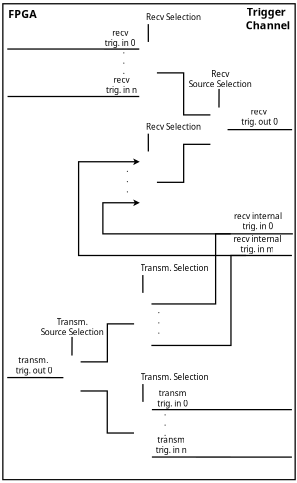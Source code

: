 <?xml version="1.0" encoding="UTF-8"?>
<dia:diagram xmlns:dia="http://www.lysator.liu.se/~alla/dia/">
  <dia:layer name="Background" visible="true" active="true">
    <dia:object type="Standard - Box" version="0" id="O0">
      <dia:attribute name="obj_pos">
        <dia:point val="29.617,-7.482"/>
      </dia:attribute>
      <dia:attribute name="obj_bb">
        <dia:rectangle val="29.567,-7.532;52.618,29.936"/>
      </dia:attribute>
      <dia:attribute name="elem_corner">
        <dia:point val="29.617,-7.482"/>
      </dia:attribute>
      <dia:attribute name="elem_width">
        <dia:real val="22.951"/>
      </dia:attribute>
      <dia:attribute name="elem_height">
        <dia:real val="37.369"/>
      </dia:attribute>
      <dia:attribute name="border_width">
        <dia:real val="0.1"/>
      </dia:attribute>
      <dia:attribute name="show_background">
        <dia:boolean val="false"/>
      </dia:attribute>
    </dia:object>
    <dia:object type="Standard - Text" version="1" id="O1">
      <dia:attribute name="obj_pos">
        <dia:point val="31.135,-6.372"/>
      </dia:attribute>
      <dia:attribute name="obj_bb">
        <dia:rectangle val="29.861,-7.16;32.409,-6.172"/>
      </dia:attribute>
      <dia:attribute name="text">
        <dia:composite type="text">
          <dia:attribute name="string">
            <dia:string>#FPGA#</dia:string>
          </dia:attribute>
          <dia:attribute name="font">
            <dia:font family="sans" style="80" name="Helvetica-Bold"/>
          </dia:attribute>
          <dia:attribute name="height">
            <dia:real val="1.058"/>
          </dia:attribute>
          <dia:attribute name="pos">
            <dia:point val="31.135,-6.372"/>
          </dia:attribute>
          <dia:attribute name="color">
            <dia:color val="#000000"/>
          </dia:attribute>
          <dia:attribute name="alignment">
            <dia:enum val="1"/>
          </dia:attribute>
        </dia:composite>
      </dia:attribute>
      <dia:attribute name="valign">
        <dia:enum val="3"/>
      </dia:attribute>
    </dia:object>
    <dia:object type="Standard - Box" version="0" id="O2">
      <dia:attribute name="obj_pos">
        <dia:point val="29.532,30.018"/>
      </dia:attribute>
      <dia:attribute name="obj_bb">
        <dia:rectangle val="29.482,29.968;52.708,30.077"/>
      </dia:attribute>
      <dia:attribute name="elem_corner">
        <dia:point val="29.532,30.018"/>
      </dia:attribute>
      <dia:attribute name="elem_width">
        <dia:real val="23.126"/>
      </dia:attribute>
      <dia:attribute name="elem_height">
        <dia:real val="0.009"/>
      </dia:attribute>
      <dia:attribute name="border_width">
        <dia:real val="0.1"/>
      </dia:attribute>
      <dia:attribute name="border_color">
        <dia:color val="#ffffff"/>
      </dia:attribute>
      <dia:attribute name="show_background">
        <dia:boolean val="false"/>
      </dia:attribute>
    </dia:object>
    <dia:group>
      <dia:group>
        <dia:object type="Standard - Text" version="1" id="O3">
          <dia:attribute name="obj_pos">
            <dia:point val="49.657,9.582"/>
          </dia:attribute>
          <dia:attribute name="obj_bb">
            <dia:rectangle val="47.641,8.808;51.673,10.355"/>
          </dia:attribute>
          <dia:attribute name="text">
            <dia:composite type="text">
              <dia:attribute name="string">
                <dia:string>#recv internal
trig. in 0#</dia:string>
              </dia:attribute>
              <dia:attribute name="font">
                <dia:font family="sans" style="0" name="Helvetica"/>
              </dia:attribute>
              <dia:attribute name="height">
                <dia:real val="0.8"/>
              </dia:attribute>
              <dia:attribute name="pos">
                <dia:point val="49.657,9.403"/>
              </dia:attribute>
              <dia:attribute name="color">
                <dia:color val="#000000"/>
              </dia:attribute>
              <dia:attribute name="alignment">
                <dia:enum val="1"/>
              </dia:attribute>
            </dia:composite>
          </dia:attribute>
          <dia:attribute name="valign">
            <dia:enum val="2"/>
          </dia:attribute>
        </dia:object>
        <dia:object type="Standard - Text" version="1" id="O4">
          <dia:attribute name="obj_pos">
            <dia:point val="49.606,11.374"/>
          </dia:attribute>
          <dia:attribute name="obj_bb">
            <dia:rectangle val="47.59,10.6;51.623,12.148"/>
          </dia:attribute>
          <dia:attribute name="text">
            <dia:composite type="text">
              <dia:attribute name="string">
                <dia:string>#recv internal
trig. in m#</dia:string>
              </dia:attribute>
              <dia:attribute name="font">
                <dia:font family="sans" style="0" name="Helvetica"/>
              </dia:attribute>
              <dia:attribute name="height">
                <dia:real val="0.8"/>
              </dia:attribute>
              <dia:attribute name="pos">
                <dia:point val="49.606,11.195"/>
              </dia:attribute>
              <dia:attribute name="color">
                <dia:color val="#000000"/>
              </dia:attribute>
              <dia:attribute name="alignment">
                <dia:enum val="1"/>
              </dia:attribute>
            </dia:composite>
          </dia:attribute>
          <dia:attribute name="valign">
            <dia:enum val="2"/>
          </dia:attribute>
        </dia:object>
        <dia:object type="Standard - ZigZagLine" version="1" id="O5">
          <dia:attribute name="obj_pos">
            <dia:point val="40.367,4.923"/>
          </dia:attribute>
          <dia:attribute name="obj_bb">
            <dia:rectangle val="35.515,4.661;52.313,12.333"/>
          </dia:attribute>
          <dia:attribute name="orth_points">
            <dia:point val="40.367,4.923"/>
            <dia:point val="35.565,4.923"/>
            <dia:point val="35.565,12.283"/>
            <dia:point val="52.263,12.283"/>
            <dia:point val="52.263,12.263"/>
          </dia:attribute>
          <dia:attribute name="orth_orient">
            <dia:enum val="0"/>
            <dia:enum val="1"/>
            <dia:enum val="0"/>
            <dia:enum val="1"/>
          </dia:attribute>
          <dia:attribute name="autorouting">
            <dia:boolean val="false"/>
          </dia:attribute>
          <dia:attribute name="start_arrow">
            <dia:enum val="22"/>
          </dia:attribute>
          <dia:attribute name="start_arrow_length">
            <dia:real val="0.3"/>
          </dia:attribute>
          <dia:attribute name="start_arrow_width">
            <dia:real val="0.3"/>
          </dia:attribute>
          <dia:connections>
            <dia:connection handle="0" to="O19" connection="0"/>
          </dia:connections>
        </dia:object>
        <dia:object type="Standard - ZigZagLine" version="1" id="O6">
          <dia:attribute name="obj_pos">
            <dia:point val="40.372,8.143"/>
          </dia:attribute>
          <dia:attribute name="obj_bb">
            <dia:rectangle val="37.421,7.881;52.39,10.637"/>
          </dia:attribute>
          <dia:attribute name="orth_points">
            <dia:point val="40.372,8.143"/>
            <dia:point val="37.471,8.143"/>
            <dia:point val="37.471,10.584"/>
            <dia:point val="52.34,10.584"/>
            <dia:point val="52.34,10.587"/>
          </dia:attribute>
          <dia:attribute name="orth_orient">
            <dia:enum val="0"/>
            <dia:enum val="1"/>
            <dia:enum val="0"/>
            <dia:enum val="1"/>
          </dia:attribute>
          <dia:attribute name="autorouting">
            <dia:boolean val="false"/>
          </dia:attribute>
          <dia:attribute name="start_arrow">
            <dia:enum val="22"/>
          </dia:attribute>
          <dia:attribute name="start_arrow_length">
            <dia:real val="0.3"/>
          </dia:attribute>
          <dia:attribute name="start_arrow_width">
            <dia:real val="0.3"/>
          </dia:attribute>
        </dia:object>
        <dia:object type="Standard - Text" version="1" id="O7">
          <dia:attribute name="obj_pos">
            <dia:point val="39.301,5.734"/>
          </dia:attribute>
          <dia:attribute name="obj_bb">
            <dia:rectangle val="39.301,5.139;39.503,7.487"/>
          </dia:attribute>
          <dia:attribute name="text">
            <dia:composite type="text">
              <dia:attribute name="string">
                <dia:string>#.
.
.#</dia:string>
              </dia:attribute>
              <dia:attribute name="font">
                <dia:font family="sans" style="0" name="Helvetica"/>
              </dia:attribute>
              <dia:attribute name="height">
                <dia:real val="0.8"/>
              </dia:attribute>
              <dia:attribute name="pos">
                <dia:point val="39.301,5.734"/>
              </dia:attribute>
              <dia:attribute name="color">
                <dia:color val="#000000"/>
              </dia:attribute>
              <dia:attribute name="alignment">
                <dia:enum val="0"/>
              </dia:attribute>
            </dia:composite>
          </dia:attribute>
          <dia:attribute name="valign">
            <dia:enum val="3"/>
          </dia:attribute>
        </dia:object>
        <dia:object type="Standard - ZigZagLine" version="1" id="O8">
          <dia:attribute name="obj_pos">
            <dia:point val="41.714,-2.055"/>
          </dia:attribute>
          <dia:attribute name="obj_bb">
            <dia:rectangle val="41.664,-2.105;45.962,1.295"/>
          </dia:attribute>
          <dia:attribute name="orth_points">
            <dia:point val="41.714,-2.055"/>
            <dia:point val="43.813,-2.055"/>
            <dia:point val="43.813,1.245"/>
            <dia:point val="45.913,1.245"/>
          </dia:attribute>
          <dia:attribute name="orth_orient">
            <dia:enum val="0"/>
            <dia:enum val="1"/>
            <dia:enum val="0"/>
          </dia:attribute>
          <dia:attribute name="autorouting">
            <dia:boolean val="true"/>
          </dia:attribute>
        </dia:object>
        <dia:object type="Standard - ZigZagLine" version="1" id="O9">
          <dia:attribute name="obj_pos">
            <dia:point val="41.715,6.538"/>
          </dia:attribute>
          <dia:attribute name="obj_bb">
            <dia:rectangle val="41.665,3.505;45.962,6.588"/>
          </dia:attribute>
          <dia:attribute name="orth_points">
            <dia:point val="41.715,6.538"/>
            <dia:point val="43.814,6.538"/>
            <dia:point val="43.814,3.555"/>
            <dia:point val="45.913,3.555"/>
          </dia:attribute>
          <dia:attribute name="orth_orient">
            <dia:enum val="0"/>
            <dia:enum val="1"/>
            <dia:enum val="0"/>
          </dia:attribute>
          <dia:attribute name="autorouting">
            <dia:boolean val="true"/>
          </dia:attribute>
        </dia:object>
        <dia:object type="Digital - mux_h" version="1" id="O10">
          <dia:attribute name="obj_pos">
            <dia:point val="40.366,-5.292"/>
          </dia:attribute>
          <dia:attribute name="obj_bb">
            <dia:rectangle val="40.361,-5.306;41.719,1.179"/>
          </dia:attribute>
          <dia:attribute name="meta">
            <dia:composite type="dict"/>
          </dia:attribute>
          <dia:attribute name="elem_corner">
            <dia:point val="40.366,-5.292"/>
          </dia:attribute>
          <dia:attribute name="elem_width">
            <dia:real val="1.348"/>
          </dia:attribute>
          <dia:attribute name="elem_height">
            <dia:real val="6.457"/>
          </dia:attribute>
          <dia:attribute name="line_width">
            <dia:real val="0.1"/>
          </dia:attribute>
          <dia:attribute name="line_colour">
            <dia:color val="#000000"/>
          </dia:attribute>
          <dia:attribute name="fill_colour">
            <dia:color val="#ffffff"/>
          </dia:attribute>
          <dia:attribute name="show_background">
            <dia:boolean val="true"/>
          </dia:attribute>
          <dia:attribute name="line_style">
            <dia:enum val="0"/>
            <dia:real val="1"/>
          </dia:attribute>
          <dia:attribute name="padding">
            <dia:real val="0.1"/>
          </dia:attribute>
          <dia:attribute name="text">
            <dia:composite type="text">
              <dia:attribute name="string">
                <dia:string>##</dia:string>
              </dia:attribute>
              <dia:attribute name="font">
                <dia:font family="sans" style="0" name="Helvetica"/>
              </dia:attribute>
              <dia:attribute name="height">
                <dia:real val="0.8"/>
              </dia:attribute>
              <dia:attribute name="pos">
                <dia:point val="41.04,-1.863"/>
              </dia:attribute>
              <dia:attribute name="color">
                <dia:color val="#000000"/>
              </dia:attribute>
              <dia:attribute name="alignment">
                <dia:enum val="1"/>
              </dia:attribute>
            </dia:composite>
          </dia:attribute>
          <dia:attribute name="flip_horizontal">
            <dia:boolean val="false"/>
          </dia:attribute>
          <dia:attribute name="flip_vertical">
            <dia:boolean val="false"/>
          </dia:attribute>
          <dia:attribute name="subscale">
            <dia:real val="1"/>
          </dia:attribute>
        </dia:object>
        <dia:object type="Standard - Text" version="1" id="O11">
          <dia:attribute name="obj_pos">
            <dia:point val="40.857,-6.196"/>
          </dia:attribute>
          <dia:attribute name="obj_bb">
            <dia:rectangle val="40.857,-6.791;45.557,-6.044"/>
          </dia:attribute>
          <dia:attribute name="text">
            <dia:composite type="text">
              <dia:attribute name="string">
                <dia:string>#Recv Selection#</dia:string>
              </dia:attribute>
              <dia:attribute name="font">
                <dia:font family="sans" style="0" name="Helvetica"/>
              </dia:attribute>
              <dia:attribute name="height">
                <dia:real val="0.8"/>
              </dia:attribute>
              <dia:attribute name="pos">
                <dia:point val="40.857,-6.196"/>
              </dia:attribute>
              <dia:attribute name="color">
                <dia:color val="#000000"/>
              </dia:attribute>
              <dia:attribute name="alignment">
                <dia:enum val="0"/>
              </dia:attribute>
            </dia:composite>
          </dia:attribute>
          <dia:attribute name="valign">
            <dia:enum val="3"/>
          </dia:attribute>
        </dia:object>
        <dia:object type="Standard - Line" version="0" id="O12">
          <dia:attribute name="obj_pos">
            <dia:point val="41.04,-4.485"/>
          </dia:attribute>
          <dia:attribute name="obj_bb">
            <dia:rectangle val="40.986,-5.933;41.09,-4.435"/>
          </dia:attribute>
          <dia:attribute name="conn_endpoints">
            <dia:point val="41.04,-4.485"/>
            <dia:point val="41.037,-5.882"/>
          </dia:attribute>
          <dia:attribute name="numcp">
            <dia:int val="1"/>
          </dia:attribute>
        </dia:object>
        <dia:object type="Standard - Text" version="1" id="O13">
          <dia:attribute name="obj_pos">
            <dia:point val="39.035,-3.573"/>
          </dia:attribute>
          <dia:attribute name="obj_bb">
            <dia:rectangle val="39.035,-4.168;39.238,-1.821"/>
          </dia:attribute>
          <dia:attribute name="text">
            <dia:composite type="text">
              <dia:attribute name="string">
                <dia:string>#.
.
.#</dia:string>
              </dia:attribute>
              <dia:attribute name="font">
                <dia:font family="sans" style="0" name="Helvetica"/>
              </dia:attribute>
              <dia:attribute name="height">
                <dia:real val="0.8"/>
              </dia:attribute>
              <dia:attribute name="pos">
                <dia:point val="39.035,-3.573"/>
              </dia:attribute>
              <dia:attribute name="color">
                <dia:color val="#000000"/>
              </dia:attribute>
              <dia:attribute name="alignment">
                <dia:enum val="0"/>
              </dia:attribute>
            </dia:composite>
          </dia:attribute>
          <dia:attribute name="valign">
            <dia:enum val="3"/>
          </dia:attribute>
        </dia:object>
        <dia:object type="Standard - Line" version="0" id="O14">
          <dia:attribute name="obj_pos">
            <dia:point val="40.328,-3.925"/>
          </dia:attribute>
          <dia:attribute name="obj_bb">
            <dia:rectangle val="29.913,-3.976;40.378,-3.875"/>
          </dia:attribute>
          <dia:attribute name="conn_endpoints">
            <dia:point val="40.328,-3.925"/>
            <dia:point val="29.963,-3.926"/>
          </dia:attribute>
          <dia:attribute name="numcp">
            <dia:int val="1"/>
          </dia:attribute>
        </dia:object>
        <dia:object type="Standard - Text" version="1" id="O15">
          <dia:attribute name="obj_pos">
            <dia:point val="38.84,-4.819"/>
          </dia:attribute>
          <dia:attribute name="obj_bb">
            <dia:rectangle val="37.493,-5.592;40.188,-4.045"/>
          </dia:attribute>
          <dia:attribute name="text">
            <dia:composite type="text">
              <dia:attribute name="string">
                <dia:string>#recv
trig. in 0#</dia:string>
              </dia:attribute>
              <dia:attribute name="font">
                <dia:font family="sans" style="0" name="Helvetica"/>
              </dia:attribute>
              <dia:attribute name="height">
                <dia:real val="0.8"/>
              </dia:attribute>
              <dia:attribute name="pos">
                <dia:point val="38.84,-4.997"/>
              </dia:attribute>
              <dia:attribute name="color">
                <dia:color val="#000000"/>
              </dia:attribute>
              <dia:attribute name="alignment">
                <dia:enum val="1"/>
              </dia:attribute>
            </dia:composite>
          </dia:attribute>
          <dia:attribute name="valign">
            <dia:enum val="2"/>
          </dia:attribute>
        </dia:object>
        <dia:object type="Standard - Line" version="0" id="O16">
          <dia:attribute name="obj_pos">
            <dia:point val="40.328,-0.2"/>
          </dia:attribute>
          <dia:attribute name="obj_bb">
            <dia:rectangle val="29.938,-0.252;40.378,-0.15"/>
          </dia:attribute>
          <dia:attribute name="conn_endpoints">
            <dia:point val="40.328,-0.2"/>
            <dia:point val="29.988,-0.202"/>
          </dia:attribute>
          <dia:attribute name="numcp">
            <dia:int val="1"/>
          </dia:attribute>
        </dia:object>
        <dia:object type="Standard - Text" version="1" id="O17">
          <dia:attribute name="obj_pos">
            <dia:point val="38.926,-1.121"/>
          </dia:attribute>
          <dia:attribute name="obj_bb">
            <dia:rectangle val="37.58,-1.895;40.273,-0.347"/>
          </dia:attribute>
          <dia:attribute name="text">
            <dia:composite type="text">
              <dia:attribute name="string">
                <dia:string>#recv
trig. in n#</dia:string>
              </dia:attribute>
              <dia:attribute name="font">
                <dia:font family="sans" style="0" name="Helvetica"/>
              </dia:attribute>
              <dia:attribute name="height">
                <dia:real val="0.8"/>
              </dia:attribute>
              <dia:attribute name="pos">
                <dia:point val="38.926,-1.3"/>
              </dia:attribute>
              <dia:attribute name="color">
                <dia:color val="#000000"/>
              </dia:attribute>
              <dia:attribute name="alignment">
                <dia:enum val="1"/>
              </dia:attribute>
            </dia:composite>
          </dia:attribute>
          <dia:attribute name="valign">
            <dia:enum val="2"/>
          </dia:attribute>
        </dia:object>
        <dia:object type="Standard - Text" version="1" id="O18">
          <dia:attribute name="obj_pos">
            <dia:point val="40.858,2.405"/>
          </dia:attribute>
          <dia:attribute name="obj_bb">
            <dia:rectangle val="40.858,1.81;45.558,2.557"/>
          </dia:attribute>
          <dia:attribute name="text">
            <dia:composite type="text">
              <dia:attribute name="string">
                <dia:string>#Recv Selection#</dia:string>
              </dia:attribute>
              <dia:attribute name="font">
                <dia:font family="sans" style="0" name="Helvetica"/>
              </dia:attribute>
              <dia:attribute name="height">
                <dia:real val="0.8"/>
              </dia:attribute>
              <dia:attribute name="pos">
                <dia:point val="40.858,2.405"/>
              </dia:attribute>
              <dia:attribute name="color">
                <dia:color val="#000000"/>
              </dia:attribute>
              <dia:attribute name="alignment">
                <dia:enum val="0"/>
              </dia:attribute>
            </dia:composite>
          </dia:attribute>
          <dia:attribute name="valign">
            <dia:enum val="3"/>
          </dia:attribute>
        </dia:object>
        <dia:object type="Digital - mux_h" version="1" id="O19">
          <dia:attribute name="obj_pos">
            <dia:point val="40.367,3.309"/>
          </dia:attribute>
          <dia:attribute name="obj_bb">
            <dia:rectangle val="40.362,3.295;41.72,9.78"/>
          </dia:attribute>
          <dia:attribute name="meta">
            <dia:composite type="dict"/>
          </dia:attribute>
          <dia:attribute name="elem_corner">
            <dia:point val="40.367,3.309"/>
          </dia:attribute>
          <dia:attribute name="elem_width">
            <dia:real val="1.348"/>
          </dia:attribute>
          <dia:attribute name="elem_height">
            <dia:real val="6.457"/>
          </dia:attribute>
          <dia:attribute name="line_width">
            <dia:real val="0.1"/>
          </dia:attribute>
          <dia:attribute name="line_colour">
            <dia:color val="#000000"/>
          </dia:attribute>
          <dia:attribute name="fill_colour">
            <dia:color val="#ffffff"/>
          </dia:attribute>
          <dia:attribute name="show_background">
            <dia:boolean val="true"/>
          </dia:attribute>
          <dia:attribute name="line_style">
            <dia:enum val="0"/>
            <dia:real val="1"/>
          </dia:attribute>
          <dia:attribute name="padding">
            <dia:real val="0.1"/>
          </dia:attribute>
          <dia:attribute name="text">
            <dia:composite type="text">
              <dia:attribute name="string">
                <dia:string>##</dia:string>
              </dia:attribute>
              <dia:attribute name="font">
                <dia:font family="sans" style="0" name="Helvetica"/>
              </dia:attribute>
              <dia:attribute name="height">
                <dia:real val="0.8"/>
              </dia:attribute>
              <dia:attribute name="pos">
                <dia:point val="41.041,6.738"/>
              </dia:attribute>
              <dia:attribute name="color">
                <dia:color val="#000000"/>
              </dia:attribute>
              <dia:attribute name="alignment">
                <dia:enum val="1"/>
              </dia:attribute>
            </dia:composite>
          </dia:attribute>
          <dia:attribute name="flip_horizontal">
            <dia:boolean val="false"/>
          </dia:attribute>
          <dia:attribute name="flip_vertical">
            <dia:boolean val="false"/>
          </dia:attribute>
          <dia:attribute name="subscale">
            <dia:real val="1"/>
          </dia:attribute>
        </dia:object>
        <dia:object type="Standard - Line" version="0" id="O20">
          <dia:attribute name="obj_pos">
            <dia:point val="41.041,4.116"/>
          </dia:attribute>
          <dia:attribute name="obj_bb">
            <dia:rectangle val="40.987,2.668;41.091,4.166"/>
          </dia:attribute>
          <dia:attribute name="conn_endpoints">
            <dia:point val="41.041,4.116"/>
            <dia:point val="41.038,2.718"/>
          </dia:attribute>
          <dia:attribute name="numcp">
            <dia:int val="1"/>
          </dia:attribute>
          <dia:connections>
            <dia:connection handle="0" to="O19" connection="3"/>
          </dia:connections>
        </dia:object>
        <dia:object type="Standard - Text" version="1" id="O21">
          <dia:attribute name="obj_pos">
            <dia:point val="46.683,-1.584"/>
          </dia:attribute>
          <dia:attribute name="obj_bb">
            <dia:rectangle val="44.006,-2.358;49.361,-0.81"/>
          </dia:attribute>
          <dia:attribute name="text">
            <dia:composite type="text">
              <dia:attribute name="string">
                <dia:string>#Recv
Source Selection#</dia:string>
              </dia:attribute>
              <dia:attribute name="font">
                <dia:font family="sans" style="0" name="Helvetica"/>
              </dia:attribute>
              <dia:attribute name="height">
                <dia:real val="0.8"/>
              </dia:attribute>
              <dia:attribute name="pos">
                <dia:point val="46.683,-1.763"/>
              </dia:attribute>
              <dia:attribute name="color">
                <dia:color val="#000000"/>
              </dia:attribute>
              <dia:attribute name="alignment">
                <dia:enum val="1"/>
              </dia:attribute>
            </dia:composite>
          </dia:attribute>
          <dia:attribute name="valign">
            <dia:enum val="2"/>
          </dia:attribute>
        </dia:object>
        <dia:object type="Digital - mux_h" version="1" id="O22">
          <dia:attribute name="obj_pos">
            <dia:point val="45.913,0.091"/>
          </dia:attribute>
          <dia:attribute name="obj_bb">
            <dia:rectangle val="45.907,0.08;47.266,4.721"/>
          </dia:attribute>
          <dia:attribute name="meta">
            <dia:composite type="dict"/>
          </dia:attribute>
          <dia:attribute name="elem_corner">
            <dia:point val="45.913,0.091"/>
          </dia:attribute>
          <dia:attribute name="elem_width">
            <dia:real val="1.348"/>
          </dia:attribute>
          <dia:attribute name="elem_height">
            <dia:real val="4.619"/>
          </dia:attribute>
          <dia:attribute name="line_width">
            <dia:real val="0.1"/>
          </dia:attribute>
          <dia:attribute name="line_colour">
            <dia:color val="#000000"/>
          </dia:attribute>
          <dia:attribute name="fill_colour">
            <dia:color val="#ffffff"/>
          </dia:attribute>
          <dia:attribute name="show_background">
            <dia:boolean val="true"/>
          </dia:attribute>
          <dia:attribute name="line_style">
            <dia:enum val="0"/>
            <dia:real val="1"/>
          </dia:attribute>
          <dia:attribute name="padding">
            <dia:real val="0.1"/>
          </dia:attribute>
          <dia:attribute name="text">
            <dia:composite type="text">
              <dia:attribute name="string">
                <dia:string>##</dia:string>
              </dia:attribute>
              <dia:attribute name="font">
                <dia:font family="sans" style="0" name="Helvetica"/>
              </dia:attribute>
              <dia:attribute name="height">
                <dia:real val="0.8"/>
              </dia:attribute>
              <dia:attribute name="pos">
                <dia:point val="46.587,2.6"/>
              </dia:attribute>
              <dia:attribute name="color">
                <dia:color val="#000000"/>
              </dia:attribute>
              <dia:attribute name="alignment">
                <dia:enum val="1"/>
              </dia:attribute>
            </dia:composite>
          </dia:attribute>
          <dia:attribute name="flip_horizontal">
            <dia:boolean val="false"/>
          </dia:attribute>
          <dia:attribute name="flip_vertical">
            <dia:boolean val="false"/>
          </dia:attribute>
          <dia:attribute name="subscale">
            <dia:real val="1"/>
          </dia:attribute>
        </dia:object>
        <dia:object type="Standard - Line" version="0" id="O23">
          <dia:attribute name="obj_pos">
            <dia:point val="52.33,2.401"/>
          </dia:attribute>
          <dia:attribute name="obj_bb">
            <dia:rectangle val="47.211,2.35;52.38,2.451"/>
          </dia:attribute>
          <dia:attribute name="conn_endpoints">
            <dia:point val="52.33,2.401"/>
            <dia:point val="47.261,2.4"/>
          </dia:attribute>
          <dia:attribute name="numcp">
            <dia:int val="1"/>
          </dia:attribute>
          <dia:connections>
            <dia:connection handle="1" to="O22" connection="1"/>
          </dia:connections>
        </dia:object>
        <dia:object type="Standard - Text" version="1" id="O24">
          <dia:attribute name="obj_pos">
            <dia:point val="49.788,1.367"/>
          </dia:attribute>
          <dia:attribute name="obj_bb">
            <dia:rectangle val="48.208,0.594;51.368,2.141"/>
          </dia:attribute>
          <dia:attribute name="text">
            <dia:composite type="text">
              <dia:attribute name="string">
                <dia:string>#recv 
trig. out 0#</dia:string>
              </dia:attribute>
              <dia:attribute name="font">
                <dia:font family="sans" style="0" name="Helvetica"/>
              </dia:attribute>
              <dia:attribute name="height">
                <dia:real val="0.8"/>
              </dia:attribute>
              <dia:attribute name="pos">
                <dia:point val="49.788,1.189"/>
              </dia:attribute>
              <dia:attribute name="color">
                <dia:color val="#000000"/>
              </dia:attribute>
              <dia:attribute name="alignment">
                <dia:enum val="1"/>
              </dia:attribute>
            </dia:composite>
          </dia:attribute>
          <dia:attribute name="valign">
            <dia:enum val="2"/>
          </dia:attribute>
        </dia:object>
        <dia:object type="Standard - Line" version="0" id="O25">
          <dia:attribute name="obj_pos">
            <dia:point val="46.587,0.668"/>
          </dia:attribute>
          <dia:attribute name="obj_bb">
            <dia:rectangle val="46.536,-0.846;46.643,0.718"/>
          </dia:attribute>
          <dia:attribute name="conn_endpoints">
            <dia:point val="46.587,0.668"/>
            <dia:point val="46.593,-0.795"/>
          </dia:attribute>
          <dia:attribute name="numcp">
            <dia:int val="1"/>
          </dia:attribute>
          <dia:connections>
            <dia:connection handle="0" to="O22" connection="3"/>
          </dia:connections>
        </dia:object>
      </dia:group>
      <dia:group>
        <dia:object type="Standard - ZigZagLine" version="1" id="O26">
          <dia:attribute name="obj_pos">
            <dia:point val="47.508,10.58"/>
          </dia:attribute>
          <dia:attribute name="obj_bb">
            <dia:rectangle val="41.236,10.53;47.558,16.138"/>
          </dia:attribute>
          <dia:attribute name="orth_points">
            <dia:point val="47.508,10.58"/>
            <dia:point val="46.323,10.58"/>
            <dia:point val="46.323,16.088"/>
            <dia:point val="41.286,16.088"/>
          </dia:attribute>
          <dia:attribute name="orth_orient">
            <dia:enum val="0"/>
            <dia:enum val="1"/>
            <dia:enum val="0"/>
          </dia:attribute>
          <dia:attribute name="autorouting">
            <dia:boolean val="false"/>
          </dia:attribute>
        </dia:object>
        <dia:object type="Standard - ZigZagLine" version="1" id="O27">
          <dia:attribute name="obj_pos">
            <dia:point val="35.716,22.921"/>
          </dia:attribute>
          <dia:attribute name="obj_bb">
            <dia:rectangle val="35.666,22.871;39.965,26.272"/>
          </dia:attribute>
          <dia:attribute name="orth_points">
            <dia:point val="35.716,22.921"/>
            <dia:point val="37.815,22.921"/>
            <dia:point val="37.815,26.222"/>
            <dia:point val="39.914,26.222"/>
          </dia:attribute>
          <dia:attribute name="orth_orient">
            <dia:enum val="0"/>
            <dia:enum val="1"/>
            <dia:enum val="0"/>
          </dia:attribute>
          <dia:attribute name="autorouting">
            <dia:boolean val="true"/>
          </dia:attribute>
        </dia:object>
        <dia:object type="Standard - ZigZagLine" version="1" id="O28">
          <dia:attribute name="obj_pos">
            <dia:point val="35.724,20.635"/>
          </dia:attribute>
          <dia:attribute name="obj_bb">
            <dia:rectangle val="35.674,17.602;39.971,20.685"/>
          </dia:attribute>
          <dia:attribute name="orth_points">
            <dia:point val="35.724,20.635"/>
            <dia:point val="37.823,20.635"/>
            <dia:point val="37.823,17.652"/>
            <dia:point val="39.922,17.652"/>
          </dia:attribute>
          <dia:attribute name="orth_orient">
            <dia:enum val="0"/>
            <dia:enum val="1"/>
            <dia:enum val="0"/>
          </dia:attribute>
          <dia:attribute name="autorouting">
            <dia:boolean val="true"/>
          </dia:attribute>
        </dia:object>
        <dia:object type="Standard - Text" version="1" id="O29">
          <dia:attribute name="obj_pos">
            <dia:point val="35.072,17.893"/>
          </dia:attribute>
          <dia:attribute name="obj_bb">
            <dia:rectangle val="32.395,17.119;37.75,18.667"/>
          </dia:attribute>
          <dia:attribute name="text">
            <dia:composite type="text">
              <dia:attribute name="string">
                <dia:string>#Transm.
Source Selection#</dia:string>
              </dia:attribute>
              <dia:attribute name="font">
                <dia:font family="sans" style="0" name="Helvetica"/>
              </dia:attribute>
              <dia:attribute name="height">
                <dia:real val="0.8"/>
              </dia:attribute>
              <dia:attribute name="pos">
                <dia:point val="35.072,17.714"/>
              </dia:attribute>
              <dia:attribute name="color">
                <dia:color val="#000000"/>
              </dia:attribute>
              <dia:attribute name="alignment">
                <dia:enum val="1"/>
              </dia:attribute>
            </dia:composite>
          </dia:attribute>
          <dia:attribute name="valign">
            <dia:enum val="2"/>
          </dia:attribute>
        </dia:object>
        <dia:object type="Digital - mux_h" version="1" id="O30">
          <dia:attribute name="obj_pos">
            <dia:point val="34.37,19.562"/>
          </dia:attribute>
          <dia:attribute name="obj_bb">
            <dia:rectangle val="34.365,19.551;35.723,24.192"/>
          </dia:attribute>
          <dia:attribute name="meta">
            <dia:composite type="dict"/>
          </dia:attribute>
          <dia:attribute name="elem_corner">
            <dia:point val="34.37,19.562"/>
          </dia:attribute>
          <dia:attribute name="elem_width">
            <dia:real val="1.348"/>
          </dia:attribute>
          <dia:attribute name="elem_height">
            <dia:real val="4.619"/>
          </dia:attribute>
          <dia:attribute name="line_width">
            <dia:real val="0.1"/>
          </dia:attribute>
          <dia:attribute name="line_colour">
            <dia:color val="#000000"/>
          </dia:attribute>
          <dia:attribute name="fill_colour">
            <dia:color val="#ffffff"/>
          </dia:attribute>
          <dia:attribute name="show_background">
            <dia:boolean val="true"/>
          </dia:attribute>
          <dia:attribute name="line_style">
            <dia:enum val="0"/>
            <dia:real val="1"/>
          </dia:attribute>
          <dia:attribute name="padding">
            <dia:real val="0.1"/>
          </dia:attribute>
          <dia:attribute name="text">
            <dia:composite type="text">
              <dia:attribute name="string">
                <dia:string>##</dia:string>
              </dia:attribute>
              <dia:attribute name="font">
                <dia:font family="sans" style="0" name="Helvetica"/>
              </dia:attribute>
              <dia:attribute name="height">
                <dia:real val="0.8"/>
              </dia:attribute>
              <dia:attribute name="pos">
                <dia:point val="35.044,22.072"/>
              </dia:attribute>
              <dia:attribute name="color">
                <dia:color val="#000000"/>
              </dia:attribute>
              <dia:attribute name="alignment">
                <dia:enum val="1"/>
              </dia:attribute>
            </dia:composite>
          </dia:attribute>
          <dia:attribute name="flip_horizontal">
            <dia:boolean val="true"/>
          </dia:attribute>
          <dia:attribute name="flip_vertical">
            <dia:boolean val="false"/>
          </dia:attribute>
          <dia:attribute name="subscale">
            <dia:real val="1"/>
          </dia:attribute>
        </dia:object>
        <dia:object type="Standard - Line" version="0" id="O31">
          <dia:attribute name="obj_pos">
            <dia:point val="35.044,20.14"/>
          </dia:attribute>
          <dia:attribute name="obj_bb">
            <dia:rectangle val="34.994,18.626;35.101,20.19"/>
          </dia:attribute>
          <dia:attribute name="conn_endpoints">
            <dia:point val="35.044,20.14"/>
            <dia:point val="35.051,18.676"/>
          </dia:attribute>
          <dia:attribute name="numcp">
            <dia:int val="1"/>
          </dia:attribute>
          <dia:connections>
            <dia:connection handle="0" to="O30" connection="3"/>
          </dia:connections>
        </dia:object>
        <dia:object type="Standard - Line" version="0" id="O32">
          <dia:attribute name="obj_pos">
            <dia:point val="34.37,21.872"/>
          </dia:attribute>
          <dia:attribute name="obj_bb">
            <dia:rectangle val="29.91,21.816;34.42,21.922"/>
          </dia:attribute>
          <dia:attribute name="conn_endpoints">
            <dia:point val="34.37,21.872"/>
            <dia:point val="29.96,21.866"/>
          </dia:attribute>
          <dia:attribute name="numcp">
            <dia:int val="1"/>
          </dia:attribute>
          <dia:connections>
            <dia:connection handle="0" to="O30" connection="1"/>
          </dia:connections>
        </dia:object>
        <dia:object type="Standard - Text" version="1" id="O33">
          <dia:attribute name="obj_pos">
            <dia:point val="32.073,20.905"/>
          </dia:attribute>
          <dia:attribute name="obj_bb">
            <dia:rectangle val="30.493,20.131;33.653,21.679"/>
          </dia:attribute>
          <dia:attribute name="text">
            <dia:composite type="text">
              <dia:attribute name="string">
                <dia:string>#transm. 
trig. out 0#</dia:string>
              </dia:attribute>
              <dia:attribute name="font">
                <dia:font family="sans" style="0" name="Helvetica"/>
              </dia:attribute>
              <dia:attribute name="height">
                <dia:real val="0.8"/>
              </dia:attribute>
              <dia:attribute name="pos">
                <dia:point val="32.073,20.726"/>
              </dia:attribute>
              <dia:attribute name="color">
                <dia:color val="#000000"/>
              </dia:attribute>
              <dia:attribute name="alignment">
                <dia:enum val="1"/>
              </dia:attribute>
            </dia:composite>
          </dia:attribute>
          <dia:attribute name="valign">
            <dia:enum val="2"/>
          </dia:attribute>
        </dia:object>
        <dia:object type="Standard - Text" version="1" id="O34">
          <dia:attribute name="obj_pos">
            <dia:point val="40.435,22.066"/>
          </dia:attribute>
          <dia:attribute name="obj_bb">
            <dia:rectangle val="40.435,21.471;46.102,22.218"/>
          </dia:attribute>
          <dia:attribute name="text">
            <dia:composite type="text">
              <dia:attribute name="string">
                <dia:string>#Transm. Selection#</dia:string>
              </dia:attribute>
              <dia:attribute name="font">
                <dia:font family="sans" style="0" name="Helvetica"/>
              </dia:attribute>
              <dia:attribute name="height">
                <dia:real val="0.8"/>
              </dia:attribute>
              <dia:attribute name="pos">
                <dia:point val="40.435,22.066"/>
              </dia:attribute>
              <dia:attribute name="color">
                <dia:color val="#000000"/>
              </dia:attribute>
              <dia:attribute name="alignment">
                <dia:enum val="0"/>
              </dia:attribute>
            </dia:composite>
          </dia:attribute>
          <dia:attribute name="valign">
            <dia:enum val="3"/>
          </dia:attribute>
        </dia:object>
        <dia:object type="Digital - mux_h" version="1" id="O35">
          <dia:attribute name="obj_pos">
            <dia:point val="39.944,22.97"/>
          </dia:attribute>
          <dia:attribute name="obj_bb">
            <dia:rectangle val="39.939,22.956;41.297,29.441"/>
          </dia:attribute>
          <dia:attribute name="meta">
            <dia:composite type="dict"/>
          </dia:attribute>
          <dia:attribute name="elem_corner">
            <dia:point val="39.944,22.97"/>
          </dia:attribute>
          <dia:attribute name="elem_width">
            <dia:real val="1.348"/>
          </dia:attribute>
          <dia:attribute name="elem_height">
            <dia:real val="6.457"/>
          </dia:attribute>
          <dia:attribute name="line_width">
            <dia:real val="0.1"/>
          </dia:attribute>
          <dia:attribute name="line_colour">
            <dia:color val="#000000"/>
          </dia:attribute>
          <dia:attribute name="fill_colour">
            <dia:color val="#ffffff"/>
          </dia:attribute>
          <dia:attribute name="show_background">
            <dia:boolean val="true"/>
          </dia:attribute>
          <dia:attribute name="line_style">
            <dia:enum val="0"/>
            <dia:real val="1"/>
          </dia:attribute>
          <dia:attribute name="padding">
            <dia:real val="0.1"/>
          </dia:attribute>
          <dia:attribute name="text">
            <dia:composite type="text">
              <dia:attribute name="string">
                <dia:string>##</dia:string>
              </dia:attribute>
              <dia:attribute name="font">
                <dia:font family="sans" style="0" name="Helvetica"/>
              </dia:attribute>
              <dia:attribute name="height">
                <dia:real val="0.8"/>
              </dia:attribute>
              <dia:attribute name="pos">
                <dia:point val="40.618,26.399"/>
              </dia:attribute>
              <dia:attribute name="color">
                <dia:color val="#000000"/>
              </dia:attribute>
              <dia:attribute name="alignment">
                <dia:enum val="1"/>
              </dia:attribute>
            </dia:composite>
          </dia:attribute>
          <dia:attribute name="flip_horizontal">
            <dia:boolean val="true"/>
          </dia:attribute>
          <dia:attribute name="flip_vertical">
            <dia:boolean val="false"/>
          </dia:attribute>
          <dia:attribute name="subscale">
            <dia:real val="1"/>
          </dia:attribute>
        </dia:object>
        <dia:object type="Standard - Line" version="0" id="O36">
          <dia:attribute name="obj_pos">
            <dia:point val="40.618,23.777"/>
          </dia:attribute>
          <dia:attribute name="obj_bb">
            <dia:rectangle val="40.564,22.329;40.668,23.827"/>
          </dia:attribute>
          <dia:attribute name="conn_endpoints">
            <dia:point val="40.618,23.777"/>
            <dia:point val="40.614,22.38"/>
          </dia:attribute>
          <dia:attribute name="numcp">
            <dia:int val="1"/>
          </dia:attribute>
          <dia:connections>
            <dia:connection handle="0" to="O35" connection="3"/>
          </dia:connections>
        </dia:object>
        <dia:object type="Standard - Text" version="1" id="O37">
          <dia:attribute name="obj_pos">
            <dia:point val="42.268,24.853"/>
          </dia:attribute>
          <dia:attribute name="obj_bb">
            <dia:rectangle val="42.268,24.258;42.471,26.605"/>
          </dia:attribute>
          <dia:attribute name="text">
            <dia:composite type="text">
              <dia:attribute name="string">
                <dia:string>#.
.
.#</dia:string>
              </dia:attribute>
              <dia:attribute name="font">
                <dia:font family="sans" style="0" name="Helvetica"/>
              </dia:attribute>
              <dia:attribute name="height">
                <dia:real val="0.8"/>
              </dia:attribute>
              <dia:attribute name="pos">
                <dia:point val="42.268,24.853"/>
              </dia:attribute>
              <dia:attribute name="color">
                <dia:color val="#000000"/>
              </dia:attribute>
              <dia:attribute name="alignment">
                <dia:enum val="0"/>
              </dia:attribute>
            </dia:composite>
          </dia:attribute>
          <dia:attribute name="valign">
            <dia:enum val="3"/>
          </dia:attribute>
        </dia:object>
        <dia:object type="Standard - Line" version="0" id="O38">
          <dia:attribute name="obj_pos">
            <dia:point val="52.313,24.386"/>
          </dia:attribute>
          <dia:attribute name="obj_bb">
            <dia:rectangle val="41.271,24.335;52.363,24.436"/>
          </dia:attribute>
          <dia:attribute name="conn_endpoints">
            <dia:point val="52.313,24.386"/>
            <dia:point val="41.321,24.385"/>
          </dia:attribute>
          <dia:attribute name="numcp">
            <dia:int val="1"/>
          </dia:attribute>
        </dia:object>
        <dia:object type="Standard - Text" version="1" id="O39">
          <dia:attribute name="obj_pos">
            <dia:point val="42.948,23.492"/>
          </dia:attribute>
          <dia:attribute name="obj_bb">
            <dia:rectangle val="41.601,22.719;44.296,24.266"/>
          </dia:attribute>
          <dia:attribute name="text">
            <dia:composite type="text">
              <dia:attribute name="string">
                <dia:string>#transm
trig. in 0#</dia:string>
              </dia:attribute>
              <dia:attribute name="font">
                <dia:font family="sans" style="0" name="Helvetica"/>
              </dia:attribute>
              <dia:attribute name="height">
                <dia:real val="0.8"/>
              </dia:attribute>
              <dia:attribute name="pos">
                <dia:point val="42.948,23.314"/>
              </dia:attribute>
              <dia:attribute name="color">
                <dia:color val="#000000"/>
              </dia:attribute>
              <dia:attribute name="alignment">
                <dia:enum val="1"/>
              </dia:attribute>
            </dia:composite>
          </dia:attribute>
          <dia:attribute name="valign">
            <dia:enum val="2"/>
          </dia:attribute>
        </dia:object>
        <dia:object type="Standard - Line" version="0" id="O40">
          <dia:attribute name="obj_pos">
            <dia:point val="52.313,28.111"/>
          </dia:attribute>
          <dia:attribute name="obj_bb">
            <dia:rectangle val="41.27,28.059;52.363,28.161"/>
          </dia:attribute>
          <dia:attribute name="conn_endpoints">
            <dia:point val="52.313,28.111"/>
            <dia:point val="41.32,28.109"/>
          </dia:attribute>
          <dia:attribute name="numcp">
            <dia:int val="1"/>
          </dia:attribute>
        </dia:object>
        <dia:object type="Standard - Text" version="1" id="O41">
          <dia:attribute name="obj_pos">
            <dia:point val="42.847,27.139"/>
          </dia:attribute>
          <dia:attribute name="obj_bb">
            <dia:rectangle val="41.501,26.365;44.193,27.912"/>
          </dia:attribute>
          <dia:attribute name="text">
            <dia:composite type="text">
              <dia:attribute name="string">
                <dia:string>#transm
trig. in n#</dia:string>
              </dia:attribute>
              <dia:attribute name="font">
                <dia:font family="sans" style="0" name="Helvetica"/>
              </dia:attribute>
              <dia:attribute name="height">
                <dia:real val="0.8"/>
              </dia:attribute>
              <dia:attribute name="pos">
                <dia:point val="42.847,26.96"/>
              </dia:attribute>
              <dia:attribute name="color">
                <dia:color val="#000000"/>
              </dia:attribute>
              <dia:attribute name="alignment">
                <dia:enum val="1"/>
              </dia:attribute>
            </dia:composite>
          </dia:attribute>
          <dia:attribute name="valign">
            <dia:enum val="2"/>
          </dia:attribute>
        </dia:object>
        <dia:object type="Standard - Text" version="1" id="O42">
          <dia:attribute name="obj_pos">
            <dia:point val="40.429,13.508"/>
          </dia:attribute>
          <dia:attribute name="obj_bb">
            <dia:rectangle val="40.429,12.913;46.096,13.661"/>
          </dia:attribute>
          <dia:attribute name="text">
            <dia:composite type="text">
              <dia:attribute name="string">
                <dia:string>#Transm. Selection#</dia:string>
              </dia:attribute>
              <dia:attribute name="font">
                <dia:font family="sans" style="0" name="Helvetica"/>
              </dia:attribute>
              <dia:attribute name="height">
                <dia:real val="0.8"/>
              </dia:attribute>
              <dia:attribute name="pos">
                <dia:point val="40.429,13.508"/>
              </dia:attribute>
              <dia:attribute name="color">
                <dia:color val="#000000"/>
              </dia:attribute>
              <dia:attribute name="alignment">
                <dia:enum val="0"/>
              </dia:attribute>
            </dia:composite>
          </dia:attribute>
          <dia:attribute name="valign">
            <dia:enum val="3"/>
          </dia:attribute>
        </dia:object>
        <dia:object type="Digital - mux_h" version="1" id="O43">
          <dia:attribute name="obj_pos">
            <dia:point val="39.938,14.412"/>
          </dia:attribute>
          <dia:attribute name="obj_bb">
            <dia:rectangle val="39.933,14.399;41.291,20.884"/>
          </dia:attribute>
          <dia:attribute name="meta">
            <dia:composite type="dict"/>
          </dia:attribute>
          <dia:attribute name="elem_corner">
            <dia:point val="39.938,14.412"/>
          </dia:attribute>
          <dia:attribute name="elem_width">
            <dia:real val="1.348"/>
          </dia:attribute>
          <dia:attribute name="elem_height">
            <dia:real val="6.457"/>
          </dia:attribute>
          <dia:attribute name="line_width">
            <dia:real val="0.1"/>
          </dia:attribute>
          <dia:attribute name="line_colour">
            <dia:color val="#000000"/>
          </dia:attribute>
          <dia:attribute name="fill_colour">
            <dia:color val="#ffffff"/>
          </dia:attribute>
          <dia:attribute name="show_background">
            <dia:boolean val="true"/>
          </dia:attribute>
          <dia:attribute name="line_style">
            <dia:enum val="0"/>
            <dia:real val="1"/>
          </dia:attribute>
          <dia:attribute name="padding">
            <dia:real val="0.1"/>
          </dia:attribute>
          <dia:attribute name="text">
            <dia:composite type="text">
              <dia:attribute name="string">
                <dia:string>##</dia:string>
              </dia:attribute>
              <dia:attribute name="font">
                <dia:font family="sans" style="0" name="Helvetica"/>
              </dia:attribute>
              <dia:attribute name="height">
                <dia:real val="0.8"/>
              </dia:attribute>
              <dia:attribute name="pos">
                <dia:point val="40.612,17.841"/>
              </dia:attribute>
              <dia:attribute name="color">
                <dia:color val="#000000"/>
              </dia:attribute>
              <dia:attribute name="alignment">
                <dia:enum val="1"/>
              </dia:attribute>
            </dia:composite>
          </dia:attribute>
          <dia:attribute name="flip_horizontal">
            <dia:boolean val="true"/>
          </dia:attribute>
          <dia:attribute name="flip_vertical">
            <dia:boolean val="false"/>
          </dia:attribute>
          <dia:attribute name="subscale">
            <dia:real val="1"/>
          </dia:attribute>
        </dia:object>
        <dia:object type="Standard - Line" version="0" id="O44">
          <dia:attribute name="obj_pos">
            <dia:point val="40.612,15.22"/>
          </dia:attribute>
          <dia:attribute name="obj_bb">
            <dia:rectangle val="40.558,13.772;40.662,15.27"/>
          </dia:attribute>
          <dia:attribute name="conn_endpoints">
            <dia:point val="40.612,15.22"/>
            <dia:point val="40.608,13.822"/>
          </dia:attribute>
          <dia:attribute name="numcp">
            <dia:int val="1"/>
          </dia:attribute>
          <dia:connections>
            <dia:connection handle="0" to="O43" connection="3"/>
          </dia:connections>
        </dia:object>
        <dia:object type="Standard - ZigZagLine" version="1" id="O45">
          <dia:attribute name="obj_pos">
            <dia:point val="48.713,12.28"/>
          </dia:attribute>
          <dia:attribute name="obj_bb">
            <dia:rectangle val="41.228,12.229;48.763,19.396"/>
          </dia:attribute>
          <dia:attribute name="orth_points">
            <dia:point val="48.713,12.28"/>
            <dia:point val="47.528,12.28"/>
            <dia:point val="47.528,19.346"/>
            <dia:point val="41.278,19.346"/>
          </dia:attribute>
          <dia:attribute name="orth_orient">
            <dia:enum val="0"/>
            <dia:enum val="1"/>
            <dia:enum val="0"/>
          </dia:attribute>
          <dia:attribute name="autorouting">
            <dia:boolean val="false"/>
          </dia:attribute>
        </dia:object>
        <dia:object type="Standard - Text" version="1" id="O46">
          <dia:attribute name="obj_pos">
            <dia:point val="41.783,16.821"/>
          </dia:attribute>
          <dia:attribute name="obj_bb">
            <dia:rectangle val="41.783,16.226;41.985,18.574"/>
          </dia:attribute>
          <dia:attribute name="text">
            <dia:composite type="text">
              <dia:attribute name="string">
                <dia:string>#.
.
.#</dia:string>
              </dia:attribute>
              <dia:attribute name="font">
                <dia:font family="sans" style="0" name="Helvetica"/>
              </dia:attribute>
              <dia:attribute name="height">
                <dia:real val="0.8"/>
              </dia:attribute>
              <dia:attribute name="pos">
                <dia:point val="41.783,16.821"/>
              </dia:attribute>
              <dia:attribute name="color">
                <dia:color val="#000000"/>
              </dia:attribute>
              <dia:attribute name="alignment">
                <dia:enum val="0"/>
              </dia:attribute>
            </dia:composite>
          </dia:attribute>
          <dia:attribute name="valign">
            <dia:enum val="3"/>
          </dia:attribute>
        </dia:object>
      </dia:group>
    </dia:group>
    <dia:object type="Standard - Box" version="0" id="O47">
      <dia:attribute name="obj_pos">
        <dia:point val="29.522,-7.649"/>
      </dia:attribute>
      <dia:attribute name="obj_bb">
        <dia:rectangle val="29.472,-7.699;52.698,-7.59"/>
      </dia:attribute>
      <dia:attribute name="elem_corner">
        <dia:point val="29.522,-7.649"/>
      </dia:attribute>
      <dia:attribute name="elem_width">
        <dia:real val="23.126"/>
      </dia:attribute>
      <dia:attribute name="elem_height">
        <dia:real val="0.009"/>
      </dia:attribute>
      <dia:attribute name="border_width">
        <dia:real val="0.1"/>
      </dia:attribute>
      <dia:attribute name="border_color">
        <dia:color val="#ffffff"/>
      </dia:attribute>
      <dia:attribute name="show_background">
        <dia:boolean val="false"/>
      </dia:attribute>
    </dia:object>
    <dia:object type="Standard - Text" version="1" id="O48">
      <dia:attribute name="obj_pos">
        <dia:point val="50.415,-6.337"/>
      </dia:attribute>
      <dia:attribute name="obj_bb">
        <dia:rectangle val="48.481,-7.36;52.348,-5.314"/>
      </dia:attribute>
      <dia:attribute name="text">
        <dia:composite type="text">
          <dia:attribute name="string">
            <dia:string>#Trigger 
Channel#</dia:string>
          </dia:attribute>
          <dia:attribute name="font">
            <dia:font family="sans" style="80" name="Helvetica-Bold"/>
          </dia:attribute>
          <dia:attribute name="height">
            <dia:real val="1.058"/>
          </dia:attribute>
          <dia:attribute name="pos">
            <dia:point val="50.415,-6.573"/>
          </dia:attribute>
          <dia:attribute name="color">
            <dia:color val="#000000"/>
          </dia:attribute>
          <dia:attribute name="alignment">
            <dia:enum val="1"/>
          </dia:attribute>
        </dia:composite>
      </dia:attribute>
      <dia:attribute name="valign">
        <dia:enum val="2"/>
      </dia:attribute>
    </dia:object>
  </dia:layer>
</dia:diagram>
